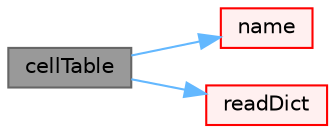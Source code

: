 digraph "cellTable"
{
 // LATEX_PDF_SIZE
  bgcolor="transparent";
  edge [fontname=Helvetica,fontsize=10,labelfontname=Helvetica,labelfontsize=10];
  node [fontname=Helvetica,fontsize=10,shape=box,height=0.2,width=0.4];
  rankdir="LR";
  Node1 [id="Node000001",label="cellTable",height=0.2,width=0.4,color="gray40", fillcolor="grey60", style="filled", fontcolor="black",tooltip=" "];
  Node1 -> Node2 [id="edge1_Node000001_Node000002",color="steelblue1",style="solid",tooltip=" "];
  Node2 [id="Node000002",label="name",height=0.2,width=0.4,color="red", fillcolor="#FFF0F0", style="filled",URL="$classFoam_1_1cellTable.html#a9fc3beef59257c80e70bdd3a9073ed85",tooltip=" "];
  Node1 -> Node5 [id="edge2_Node000001_Node000005",color="steelblue1",style="solid",tooltip=" "];
  Node5 [id="Node000005",label="readDict",height=0.2,width=0.4,color="red", fillcolor="#FFF0F0", style="filled",URL="$classFoam_1_1cellTable.html#a57e56444a03a71b0673d869fbbf5bcc7",tooltip=" "];
}
